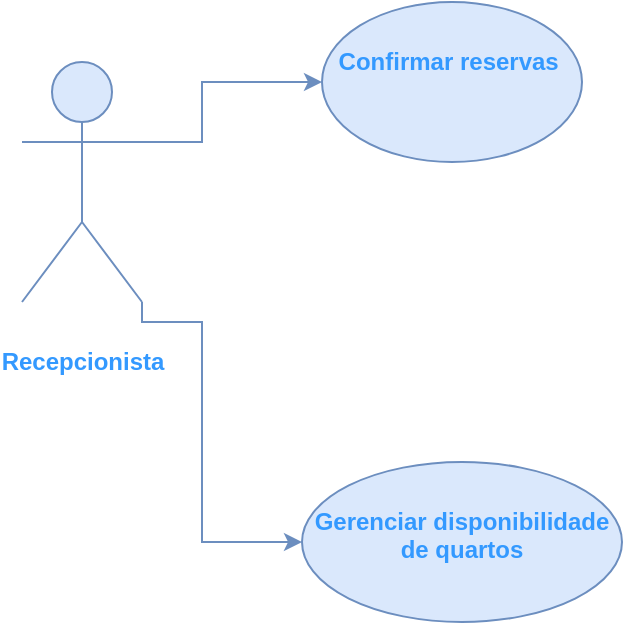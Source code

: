 <mxfile version="26.0.16" pages="4">
  <diagram name="Página-1" id="uFn_RlruNAOmfCU6DOyg">
    <mxGraphModel dx="1434" dy="772" grid="1" gridSize="10" guides="1" tooltips="1" connect="1" arrows="1" fold="1" page="1" pageScale="1" pageWidth="827" pageHeight="1169" math="0" shadow="0">
      <root>
        <mxCell id="0" />
        <mxCell id="1" parent="0" />
        <mxCell id="StYqIQCcK9R3T2u1Hgg_-12" value="" style="edgeStyle=orthogonalEdgeStyle;rounded=0;orthogonalLoop=1;jettySize=auto;html=1;fillColor=#dae8fc;strokeColor=#6c8ebf;exitX=1;exitY=0.333;exitDx=0;exitDy=0;exitPerimeter=0;" edge="1" parent="1" source="StYqIQCcK9R3T2u1Hgg_-10" target="StYqIQCcK9R3T2u1Hgg_-11">
          <mxGeometry relative="1" as="geometry">
            <Array as="points">
              <mxPoint x="360" y="460" />
              <mxPoint x="360" y="430" />
            </Array>
          </mxGeometry>
        </mxCell>
        <mxCell id="StYqIQCcK9R3T2u1Hgg_-14" value="" style="edgeStyle=orthogonalEdgeStyle;rounded=0;orthogonalLoop=1;jettySize=auto;html=1;fillColor=#dae8fc;strokeColor=#6c8ebf;" edge="1" parent="1" target="StYqIQCcK9R3T2u1Hgg_-13">
          <mxGeometry relative="1" as="geometry">
            <mxPoint x="330" y="540" as="sourcePoint" />
            <Array as="points">
              <mxPoint x="330" y="550" />
              <mxPoint x="360" y="550" />
              <mxPoint x="360" y="660" />
            </Array>
          </mxGeometry>
        </mxCell>
        <mxCell id="StYqIQCcK9R3T2u1Hgg_-11" value="&lt;h4&gt;&lt;span style=&quot;background-color: transparent;&quot;&gt;&lt;font style=&quot;vertical-align: inherit;&quot;&gt;&lt;font style=&quot;vertical-align: inherit; color: rgb(51, 153, 255);&quot;&gt;&lt;font style=&quot;vertical-align: inherit;&quot;&gt;&lt;font style=&quot;vertical-align: inherit;&quot;&gt;Confirmar reservas&amp;nbsp;&lt;/font&gt;&lt;/font&gt;&lt;/font&gt;&lt;/font&gt;&lt;/span&gt;&lt;/h4&gt;" style="ellipse;whiteSpace=wrap;html=1;verticalAlign=top;fillColor=#dae8fc;strokeColor=#6c8ebf;" vertex="1" parent="1">
          <mxGeometry x="420" y="390" width="130" height="80" as="geometry" />
        </mxCell>
        <mxCell id="StYqIQCcK9R3T2u1Hgg_-13" value="&lt;h4&gt;&lt;font style=&quot;color: rgb(51, 153, 255);&quot;&gt;Gerenciar disponibilidade de quartos&lt;/font&gt;&lt;/h4&gt;" style="ellipse;whiteSpace=wrap;html=1;verticalAlign=top;fillColor=#dae8fc;strokeColor=#6c8ebf;" vertex="1" parent="1">
          <mxGeometry x="410" y="620" width="160" height="80" as="geometry" />
        </mxCell>
        <mxCell id="StYqIQCcK9R3T2u1Hgg_-10" value="&lt;h4&gt;&lt;font style=&quot;vertical-align: inherit;&quot;&gt;&lt;font style=&quot;vertical-align: inherit; color: rgb(51, 153, 255);&quot;&gt;Recepcionista&lt;/font&gt;&lt;/font&gt;&lt;/h4&gt;" style="shape=umlActor;verticalLabelPosition=bottom;verticalAlign=top;html=1;outlineConnect=0;fillColor=#dae8fc;strokeColor=#6c8ebf;" vertex="1" parent="1">
          <mxGeometry x="270" y="420" width="60" height="120" as="geometry" />
        </mxCell>
      </root>
    </mxGraphModel>
  </diagram>
  <diagram id="rSVWNXLHna9wNY04Fz5a" name="Página-2">
    <mxGraphModel dx="880" dy="468" grid="1" gridSize="10" guides="1" tooltips="1" connect="1" arrows="1" fold="1" page="1" pageScale="1" pageWidth="827" pageHeight="1169" math="0" shadow="0">
      <root>
        <mxCell id="0" />
        <mxCell id="1" parent="0" />
        <mxCell id="o4qM1YYjKO20fYkrlfDJ-3" value="" style="edgeStyle=orthogonalEdgeStyle;rounded=0;orthogonalLoop=1;jettySize=auto;html=1;fillColor=#e1d5e7;strokeColor=#9673a6;exitX=1;exitY=0.333;exitDx=0;exitDy=0;exitPerimeter=0;" parent="1" source="o4qM1YYjKO20fYkrlfDJ-1" target="o4qM1YYjKO20fYkrlfDJ-2" edge="1">
          <mxGeometry relative="1" as="geometry">
            <Array as="points">
              <mxPoint x="355" y="600" />
              <mxPoint x="355" y="530" />
            </Array>
          </mxGeometry>
        </mxCell>
        <mxCell id="o4qM1YYjKO20fYkrlfDJ-5" value="" style="edgeStyle=orthogonalEdgeStyle;rounded=0;orthogonalLoop=1;jettySize=auto;html=1;fillColor=#e1d5e7;strokeColor=#9673a6;entryX=0.287;entryY=0.05;entryDx=0;entryDy=0;entryPerimeter=0;" parent="1" source="o4qM1YYjKO20fYkrlfDJ-1" target="o4qM1YYjKO20fYkrlfDJ-4" edge="1">
          <mxGeometry relative="1" as="geometry">
            <mxPoint x="310" y="660" as="sourcePoint" />
            <mxPoint x="435" y="660" as="targetPoint" />
            <Array as="points">
              <mxPoint x="310" y="690" />
              <mxPoint x="430" y="690" />
              <mxPoint x="430" y="719" />
              <mxPoint x="433" y="719" />
            </Array>
          </mxGeometry>
        </mxCell>
        <mxCell id="o4qM1YYjKO20fYkrlfDJ-1" value="&lt;h4&gt;&lt;font style=&quot;color: rgb(166, 128, 184);&quot;&gt;Cliente&lt;/font&gt;&lt;/h4&gt;" style="shape=umlActor;verticalLabelPosition=bottom;verticalAlign=top;html=1;outlineConnect=0;fillColor=#e1d5e7;strokeColor=#9673a6;" parent="1" vertex="1">
          <mxGeometry x="260" y="560" width="60" height="120" as="geometry" />
        </mxCell>
        <mxCell id="o4qM1YYjKO20fYkrlfDJ-2" value="&lt;h4&gt;&lt;font style=&quot;color: rgb(166, 128, 184);&quot;&gt;Fazer reserva&lt;/font&gt;&lt;/h4&gt;" style="ellipse;whiteSpace=wrap;html=1;verticalAlign=top;fillColor=#e1d5e7;strokeColor=#9673a6;" parent="1" vertex="1">
          <mxGeometry x="390" y="490" width="110" height="80" as="geometry" />
        </mxCell>
        <mxCell id="o4qM1YYjKO20fYkrlfDJ-4" value="&lt;h4&gt;&lt;font style=&quot;color: rgb(166, 128, 184);&quot;&gt;Cancelar reservas&lt;/font&gt;&lt;/h4&gt;" style="ellipse;whiteSpace=wrap;html=1;verticalAlign=top;fillColor=#e1d5e7;strokeColor=#9673a6;" parent="1" vertex="1">
          <mxGeometry x="400" y="720" width="115" height="80" as="geometry" />
        </mxCell>
      </root>
    </mxGraphModel>
  </diagram>
  <diagram id="uHYAFM2-c8hbepgOybDB" name="Página-3">
    <mxGraphModel dx="2261" dy="772" grid="1" gridSize="10" guides="1" tooltips="1" connect="1" arrows="1" fold="1" page="1" pageScale="1" pageWidth="827" pageHeight="1169" math="0" shadow="0">
      <root>
        <mxCell id="0" />
        <mxCell id="1" parent="0" />
        <mxCell id="iWzQM8uCmGT6_NtoIqlF-5" value="Cliente" style="shape=umlActor;verticalLabelPosition=bottom;verticalAlign=top;html=1;outlineConnect=0;" parent="1" vertex="1">
          <mxGeometry x="-440" y="240" width="50" height="100" as="geometry" />
        </mxCell>
        <mxCell id="iWzQM8uCmGT6_NtoIqlF-8" value="" style="endArrow=none;html=1;rounded=0;fillColor=#f5f5f5;strokeColor=#666666;" parent="1" edge="1">
          <mxGeometry width="50" height="50" relative="1" as="geometry">
            <mxPoint x="-390" y="240" as="sourcePoint" />
            <mxPoint x="-300" y="170" as="targetPoint" />
            <Array as="points" />
          </mxGeometry>
        </mxCell>
        <mxCell id="iWzQM8uCmGT6_NtoIqlF-10" value="" style="endArrow=none;html=1;rounded=0;fillColor=#f5f5f5;strokeColor=#666666;" parent="1" edge="1">
          <mxGeometry width="50" height="50" relative="1" as="geometry">
            <mxPoint x="-380" y="270" as="sourcePoint" />
            <mxPoint x="-310" y="250" as="targetPoint" />
          </mxGeometry>
        </mxCell>
        <mxCell id="iWzQM8uCmGT6_NtoIqlF-11" value="" style="endArrow=none;html=1;rounded=0;fillColor=#f5f5f5;strokeColor=#666666;" parent="1" edge="1">
          <mxGeometry width="50" height="50" relative="1" as="geometry">
            <mxPoint x="-380" y="350" as="sourcePoint" />
            <mxPoint x="-260" y="480" as="targetPoint" />
          </mxGeometry>
        </mxCell>
        <mxCell id="iWzQM8uCmGT6_NtoIqlF-14" value="Navegar pelo catálago" style="ellipse;whiteSpace=wrap;html=1;fillColor=#f5f5f5;fontColor=#333333;strokeColor=#666666;" parent="1" vertex="1">
          <mxGeometry x="-310" y="110" width="120" height="80" as="geometry" />
        </mxCell>
        <mxCell id="iWzQM8uCmGT6_NtoIqlF-15" value="Colocar item no carrinho" style="ellipse;whiteSpace=wrap;html=1;fillColor=#f5f5f5;fontColor=#333333;strokeColor=#666666;" parent="1" vertex="1">
          <mxGeometry x="-310" y="210" width="120" height="80" as="geometry" />
        </mxCell>
        <mxCell id="iWzQM8uCmGT6_NtoIqlF-16" value="Finalizar compra" style="ellipse;whiteSpace=wrap;html=1;fillColor=#f5f5f5;fontColor=#333333;strokeColor=#666666;" parent="1" vertex="1">
          <mxGeometry x="-270" y="450" width="120" height="80" as="geometry" />
        </mxCell>
        <mxCell id="iWzQM8uCmGT6_NtoIqlF-17" value="" style="endArrow=none;dashed=1;html=1;rounded=0;fillColor=#f5f5f5;strokeColor=#666666;" parent="1" target="iWzQM8uCmGT6_NtoIqlF-18" edge="1">
          <mxGeometry width="50" height="50" relative="1" as="geometry">
            <mxPoint x="-210" y="450" as="sourcePoint" />
            <mxPoint x="-210" y="380" as="targetPoint" />
          </mxGeometry>
        </mxCell>
        <mxCell id="iWzQM8uCmGT6_NtoIqlF-18" value="Informar endereço" style="ellipse;whiteSpace=wrap;html=1;fillColor=#f5f5f5;fontColor=#333333;strokeColor=#666666;" parent="1" vertex="1">
          <mxGeometry x="-270" y="330" width="120" height="80" as="geometry" />
        </mxCell>
        <mxCell id="iWzQM8uCmGT6_NtoIqlF-20" value="" style="endArrow=none;dashed=1;html=1;rounded=0;fillColor=#f5f5f5;strokeColor=#666666;" parent="1" edge="1">
          <mxGeometry width="50" height="50" relative="1" as="geometry">
            <mxPoint x="-150" y="490" as="sourcePoint" />
            <mxPoint x="110" y="490" as="targetPoint" />
          </mxGeometry>
        </mxCell>
        <mxCell id="iWzQM8uCmGT6_NtoIqlF-22" value="" style="endArrow=none;dashed=1;html=1;rounded=0;fillColor=#f5f5f5;strokeColor=#666666;" parent="1" target="41KvBn-HKGD1uZ8KGqbA-1" edge="1">
          <mxGeometry width="50" height="50" relative="1" as="geometry">
            <mxPoint x="-160" y="470" as="sourcePoint" />
            <mxPoint x="-60" y="370" as="targetPoint" />
          </mxGeometry>
        </mxCell>
        <mxCell id="41KvBn-HKGD1uZ8KGqbA-1" value="Preencher dados do cartão de crédito&amp;nbsp;" style="ellipse;whiteSpace=wrap;html=1;fillColor=#f5f5f5;fontColor=#333333;strokeColor=#666666;" parent="1" vertex="1">
          <mxGeometry x="-76" y="310" width="120" height="80" as="geometry" />
        </mxCell>
        <mxCell id="41KvBn-HKGD1uZ8KGqbA-2" value="Faturar compra" style="ellipse;whiteSpace=wrap;html=1;fillColor=#f5f5f5;fontColor=#333333;strokeColor=#666666;" parent="1" vertex="1">
          <mxGeometry x="80" y="450" width="120" height="80" as="geometry" />
        </mxCell>
        <mxCell id="41KvBn-HKGD1uZ8KGqbA-3" value="Sistema" style="shape=umlActor;verticalLabelPosition=bottom;verticalAlign=top;html=1;outlineConnect=0;" parent="1" vertex="1">
          <mxGeometry x="320" y="310" width="50" height="100" as="geometry" />
        </mxCell>
        <mxCell id="41KvBn-HKGD1uZ8KGqbA-4" value="" style="endArrow=none;html=1;rounded=0;fillColor=#f5f5f5;strokeColor=#666666;" parent="1" edge="1">
          <mxGeometry width="50" height="50" relative="1" as="geometry">
            <mxPoint x="200" y="480" as="sourcePoint" />
            <mxPoint x="310" y="420" as="targetPoint" />
          </mxGeometry>
        </mxCell>
        <mxCell id="41KvBn-HKGD1uZ8KGqbA-5" value="" style="endArrow=none;html=1;rounded=0;fillColor=#f5f5f5;strokeColor=#666666;" parent="1" target="41KvBn-HKGD1uZ8KGqbA-6" edge="1">
          <mxGeometry width="50" height="50" relative="1" as="geometry">
            <mxPoint x="310" y="350" as="sourcePoint" />
            <mxPoint x="300" y="350" as="targetPoint" />
            <Array as="points" />
          </mxGeometry>
        </mxCell>
        <mxCell id="41KvBn-HKGD1uZ8KGqbA-6" value="Verificar dados do cartão de crédito" style="ellipse;whiteSpace=wrap;html=1;fillColor=#f5f5f5;fontColor=#333333;strokeColor=#666666;" parent="1" vertex="1">
          <mxGeometry x="110" y="310" width="120" height="80" as="geometry" />
        </mxCell>
        <mxCell id="41KvBn-HKGD1uZ8KGqbA-7" value="" style="endArrow=none;html=1;rounded=0;fillColor=#f5f5f5;strokeColor=#666666;" parent="1" target="41KvBn-HKGD1uZ8KGqbA-8" edge="1">
          <mxGeometry width="50" height="50" relative="1" as="geometry">
            <mxPoint x="340" y="440" as="sourcePoint" />
            <mxPoint x="340" y="440" as="targetPoint" />
          </mxGeometry>
        </mxCell>
        <mxCell id="41KvBn-HKGD1uZ8KGqbA-8" value="Enviar e-mail" style="ellipse;whiteSpace=wrap;html=1;fillColor=#f5f5f5;fontColor=#333333;strokeColor=#666666;" parent="1" vertex="1">
          <mxGeometry x="140" y="565" width="120" height="80" as="geometry" />
        </mxCell>
        <mxCell id="41KvBn-HKGD1uZ8KGqbA-9" value="" style="endArrow=none;dashed=1;html=1;rounded=0;entryX=0;entryY=0.5;entryDx=0;entryDy=0;fillColor=#f5f5f5;strokeColor=#666666;" parent="1" target="41KvBn-HKGD1uZ8KGqbA-6" edge="1">
          <mxGeometry width="50" height="50" relative="1" as="geometry">
            <mxPoint x="44" y="350" as="sourcePoint" />
            <mxPoint x="94" y="300" as="targetPoint" />
          </mxGeometry>
        </mxCell>
      </root>
    </mxGraphModel>
  </diagram>
  <diagram id="TSN42jv9VTAaNcQnjHFR" name="Página-4">
    <mxGraphModel dx="2261" dy="772" grid="1" gridSize="10" guides="1" tooltips="1" connect="1" arrows="1" fold="1" page="1" pageScale="1" pageWidth="827" pageHeight="1169" math="0" shadow="0">
      <root>
        <mxCell id="0" />
        <mxCell id="1" parent="0" />
        <mxCell id="hA0IL_piV-cJqZjO7HWO-1" value="&lt;i&gt;Recepcionista&lt;/i&gt;" style="shape=umlActor;verticalLabelPosition=bottom;verticalAlign=top;html=1;outlineConnect=0;" parent="1" vertex="1">
          <mxGeometry x="-330" y="190" width="50" height="100" as="geometry" />
        </mxCell>
        <mxCell id="hA0IL_piV-cJqZjO7HWO-2" value="&lt;i&gt;Funcionário de estoque&lt;/i&gt;" style="shape=umlActor;verticalLabelPosition=bottom;verticalAlign=top;html=1;outlineConnect=0;" parent="1" vertex="1">
          <mxGeometry x="-330" y="490" width="50" height="100" as="geometry" />
        </mxCell>
        <mxCell id="hA0IL_piV-cJqZjO7HWO-6" value="&lt;b&gt;&lt;font style=&quot;color: rgb(77, 77, 77);&quot;&gt;Gerenciamento de hospedagem&amp;nbsp;&lt;/font&gt;&lt;/b&gt;" style="ellipse;whiteSpace=wrap;html=1;fillColor=#fff2cc;strokeColor=#d6b656;" parent="1" vertex="1">
          <mxGeometry x="-30" y="120" width="130" height="80" as="geometry" />
        </mxCell>
        <mxCell id="hA0IL_piV-cJqZjO7HWO-8" value="" style="endArrow=classic;html=1;rounded=0;entryX=0;entryY=0.5;entryDx=0;entryDy=0;exitX=1;exitY=0.333;exitDx=0;exitDy=0;exitPerimeter=0;" parent="1" source="hA0IL_piV-cJqZjO7HWO-1" target="hA0IL_piV-cJqZjO7HWO-6" edge="1">
          <mxGeometry width="50" height="50" relative="1" as="geometry">
            <mxPoint x="-360" y="330" as="sourcePoint" />
            <mxPoint x="-310" y="280" as="targetPoint" />
          </mxGeometry>
        </mxCell>
        <mxCell id="hA0IL_piV-cJqZjO7HWO-9" value="" style="endArrow=classic;html=1;rounded=0;entryX=1;entryY=0.5;entryDx=0;entryDy=0;exitX=0;exitY=0.333;exitDx=0;exitDy=0;exitPerimeter=0;" parent="1" source="hA0IL_piV-cJqZjO7HWO-10" target="hA0IL_piV-cJqZjO7HWO-6" edge="1">
          <mxGeometry width="50" height="50" relative="1" as="geometry">
            <mxPoint x="160" y="230" as="sourcePoint" />
            <mxPoint x="-60" y="240" as="targetPoint" />
          </mxGeometry>
        </mxCell>
        <mxCell id="hA0IL_piV-cJqZjO7HWO-10" value="&lt;i&gt;Funcionário de limpeza&amp;nbsp;&lt;/i&gt;" style="shape=umlActor;verticalLabelPosition=bottom;verticalAlign=top;html=1;outlineConnect=0;" parent="1" vertex="1">
          <mxGeometry x="300" y="200" width="50" height="100" as="geometry" />
        </mxCell>
        <mxCell id="hA0IL_piV-cJqZjO7HWO-11" value="&lt;b&gt;&lt;font style=&quot;color: rgb(77, 77, 77);&quot;&gt;Gerenciamento associados&amp;nbsp;&lt;/font&gt;&lt;/b&gt;" style="ellipse;whiteSpace=wrap;html=1;fillColor=#fff2cc;strokeColor=#d6b656;" parent="1" vertex="1">
          <mxGeometry x="-40" y="240" width="150" height="70" as="geometry" />
        </mxCell>
        <mxCell id="hA0IL_piV-cJqZjO7HWO-12" value="" style="endArrow=classic;html=1;rounded=0;entryX=0;entryY=0.5;entryDx=0;entryDy=0;exitX=1;exitY=0.333;exitDx=0;exitDy=0;exitPerimeter=0;" parent="1" source="hA0IL_piV-cJqZjO7HWO-1" target="hA0IL_piV-cJqZjO7HWO-11" edge="1">
          <mxGeometry width="50" height="50" relative="1" as="geometry">
            <mxPoint x="-90" y="320" as="sourcePoint" />
            <mxPoint x="-50" y="270" as="targetPoint" />
          </mxGeometry>
        </mxCell>
        <mxCell id="hA0IL_piV-cJqZjO7HWO-13" value="&lt;b&gt;&lt;font style=&quot;color: rgb(77, 77, 77);&quot;&gt;Gerenciamento de cliente&lt;/font&gt;&lt;/b&gt;" style="ellipse;whiteSpace=wrap;html=1;fillColor=#fff2cc;strokeColor=#d6b656;" parent="1" vertex="1">
          <mxGeometry x="-35" y="340" width="140" height="80" as="geometry" />
        </mxCell>
        <mxCell id="hA0IL_piV-cJqZjO7HWO-14" value="&lt;i&gt;Cliente&lt;/i&gt;" style="shape=umlActor;verticalLabelPosition=bottom;verticalAlign=top;html=1;outlineConnect=0;" parent="1" vertex="1">
          <mxGeometry x="300" y="500" width="50" height="90" as="geometry" />
        </mxCell>
        <mxCell id="hA0IL_piV-cJqZjO7HWO-15" value="&lt;b&gt;&lt;font style=&quot;color: rgb(77, 77, 77);&quot;&gt;Disponibilidade de quartos&lt;/font&gt;&lt;/b&gt;" style="ellipse;whiteSpace=wrap;html=1;fillColor=#fff2cc;strokeColor=#d6b656;" parent="1" vertex="1">
          <mxGeometry x="-30" y="460" width="140" height="90" as="geometry" />
        </mxCell>
        <mxCell id="hA0IL_piV-cJqZjO7HWO-17" value="&lt;font style=&quot;color: rgb(77, 77, 77);&quot;&gt;&lt;b&gt;Gerenciamento do estoque&lt;/b&gt;&lt;/font&gt;" style="ellipse;whiteSpace=wrap;html=1;fillColor=#fff2cc;strokeColor=#d6b656;" parent="1" vertex="1">
          <mxGeometry x="-30" y="590" width="140" height="80" as="geometry" />
        </mxCell>
        <mxCell id="hA0IL_piV-cJqZjO7HWO-18" value="&lt;font style=&quot;color: rgb(77, 77, 77);&quot;&gt;&lt;b&gt;Gerenciamento de promoções&lt;/b&gt;&lt;/font&gt;" style="ellipse;whiteSpace=wrap;html=1;fillColor=#fff2cc;strokeColor=#d6b656;" parent="1" vertex="1">
          <mxGeometry x="-20" y="710" width="125" height="90" as="geometry" />
        </mxCell>
        <mxCell id="hA0IL_piV-cJqZjO7HWO-19" value="&lt;i&gt;Funcionário de marketing&amp;nbsp;&lt;/i&gt;" style="shape=umlActor;verticalLabelPosition=bottom;verticalAlign=top;html=1;outlineConnect=0;" parent="1" vertex="1">
          <mxGeometry x="-330" y="750" width="50" height="90" as="geometry" />
        </mxCell>
        <mxCell id="hA0IL_piV-cJqZjO7HWO-20" value="" style="endArrow=classic;html=1;rounded=0;exitX=1;exitY=0.333;exitDx=0;exitDy=0;exitPerimeter=0;" parent="1" source="hA0IL_piV-cJqZjO7HWO-1" edge="1">
          <mxGeometry width="50" height="50" relative="1" as="geometry">
            <mxPoint x="-250" y="320" as="sourcePoint" />
            <mxPoint x="-40" y="380" as="targetPoint" />
          </mxGeometry>
        </mxCell>
        <mxCell id="6xqY7uoYl1mUCWzgM5m0-6" value="" style="endArrow=classic;html=1;rounded=0;entryX=0;entryY=0.667;entryDx=0;entryDy=0;entryPerimeter=0;exitX=1;exitY=0.333;exitDx=0;exitDy=0;exitPerimeter=0;" parent="1" source="hA0IL_piV-cJqZjO7HWO-19" target="hA0IL_piV-cJqZjO7HWO-18" edge="1">
          <mxGeometry width="50" height="50" relative="1" as="geometry">
            <mxPoint x="-280" y="800" as="sourcePoint" />
            <mxPoint x="-230" y="750" as="targetPoint" />
          </mxGeometry>
        </mxCell>
        <mxCell id="6xqY7uoYl1mUCWzgM5m0-7" value="" style="endArrow=classic;html=1;rounded=0;entryX=0;entryY=0.5;entryDx=0;entryDy=0;exitX=1;exitY=0.333;exitDx=0;exitDy=0;exitPerimeter=0;" parent="1" source="hA0IL_piV-cJqZjO7HWO-2" target="hA0IL_piV-cJqZjO7HWO-17" edge="1">
          <mxGeometry width="50" height="50" relative="1" as="geometry">
            <mxPoint x="-280" y="565" as="sourcePoint" />
            <mxPoint x="-230" y="515" as="targetPoint" />
          </mxGeometry>
        </mxCell>
        <mxCell id="6xqY7uoYl1mUCWzgM5m0-8" value="" style="endArrow=classic;html=1;rounded=0;entryX=0;entryY=0.333;entryDx=0;entryDy=0;entryPerimeter=0;" parent="1" target="hA0IL_piV-cJqZjO7HWO-15" edge="1">
          <mxGeometry width="50" height="50" relative="1" as="geometry">
            <mxPoint x="-270" y="230" as="sourcePoint" />
            <mxPoint x="-220" y="310" as="targetPoint" />
          </mxGeometry>
        </mxCell>
        <mxCell id="6xqY7uoYl1mUCWzgM5m0-9" value="" style="endArrow=classic;html=1;rounded=0;entryX=0.969;entryY=0.688;entryDx=0;entryDy=0;entryPerimeter=0;exitX=0;exitY=0.333;exitDx=0;exitDy=0;exitPerimeter=0;" parent="1" source="hA0IL_piV-cJqZjO7HWO-14" target="hA0IL_piV-cJqZjO7HWO-6" edge="1">
          <mxGeometry width="50" height="50" relative="1" as="geometry">
            <mxPoint x="270" y="540" as="sourcePoint" />
            <mxPoint x="130" y="250" as="targetPoint" />
          </mxGeometry>
        </mxCell>
        <mxCell id="6xqY7uoYl1mUCWzgM5m0-10" value="" style="endArrow=classic;html=1;rounded=0;entryX=0.921;entryY=0.738;entryDx=0;entryDy=0;entryPerimeter=0;" parent="1" target="hA0IL_piV-cJqZjO7HWO-13" edge="1">
          <mxGeometry width="50" height="50" relative="1" as="geometry">
            <mxPoint x="300" y="530" as="sourcePoint" />
            <mxPoint x="290" y="540" as="targetPoint" />
          </mxGeometry>
        </mxCell>
        <mxCell id="6xqY7uoYl1mUCWzgM5m0-11" value="" style="endArrow=classic;html=1;rounded=0;" parent="1" target="hA0IL_piV-cJqZjO7HWO-15" edge="1">
          <mxGeometry width="50" height="50" relative="1" as="geometry">
            <mxPoint x="300" y="530" as="sourcePoint" />
            <mxPoint x="270" y="550" as="targetPoint" />
          </mxGeometry>
        </mxCell>
      </root>
    </mxGraphModel>
  </diagram>
</mxfile>
